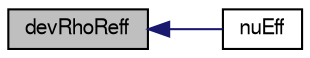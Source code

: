digraph "devRhoReff"
{
  bgcolor="transparent";
  edge [fontname="FreeSans",fontsize="10",labelfontname="FreeSans",labelfontsize="10"];
  node [fontname="FreeSans",fontsize="10",shape=record];
  rankdir="LR";
  Node38 [label="devRhoReff",height=0.2,width=0.4,color="black", fillcolor="grey75", style="filled", fontcolor="black"];
  Node38 -> Node39 [dir="back",color="midnightblue",fontsize="10",style="solid",fontname="FreeSans"];
  Node39 [label="nuEff",height=0.2,width=0.4,color="black",URL="$a32318.html#a96bad7745a84df38388d0d0be6edfd8a",tooltip="Return the effective viscosity on patch. "];
}

